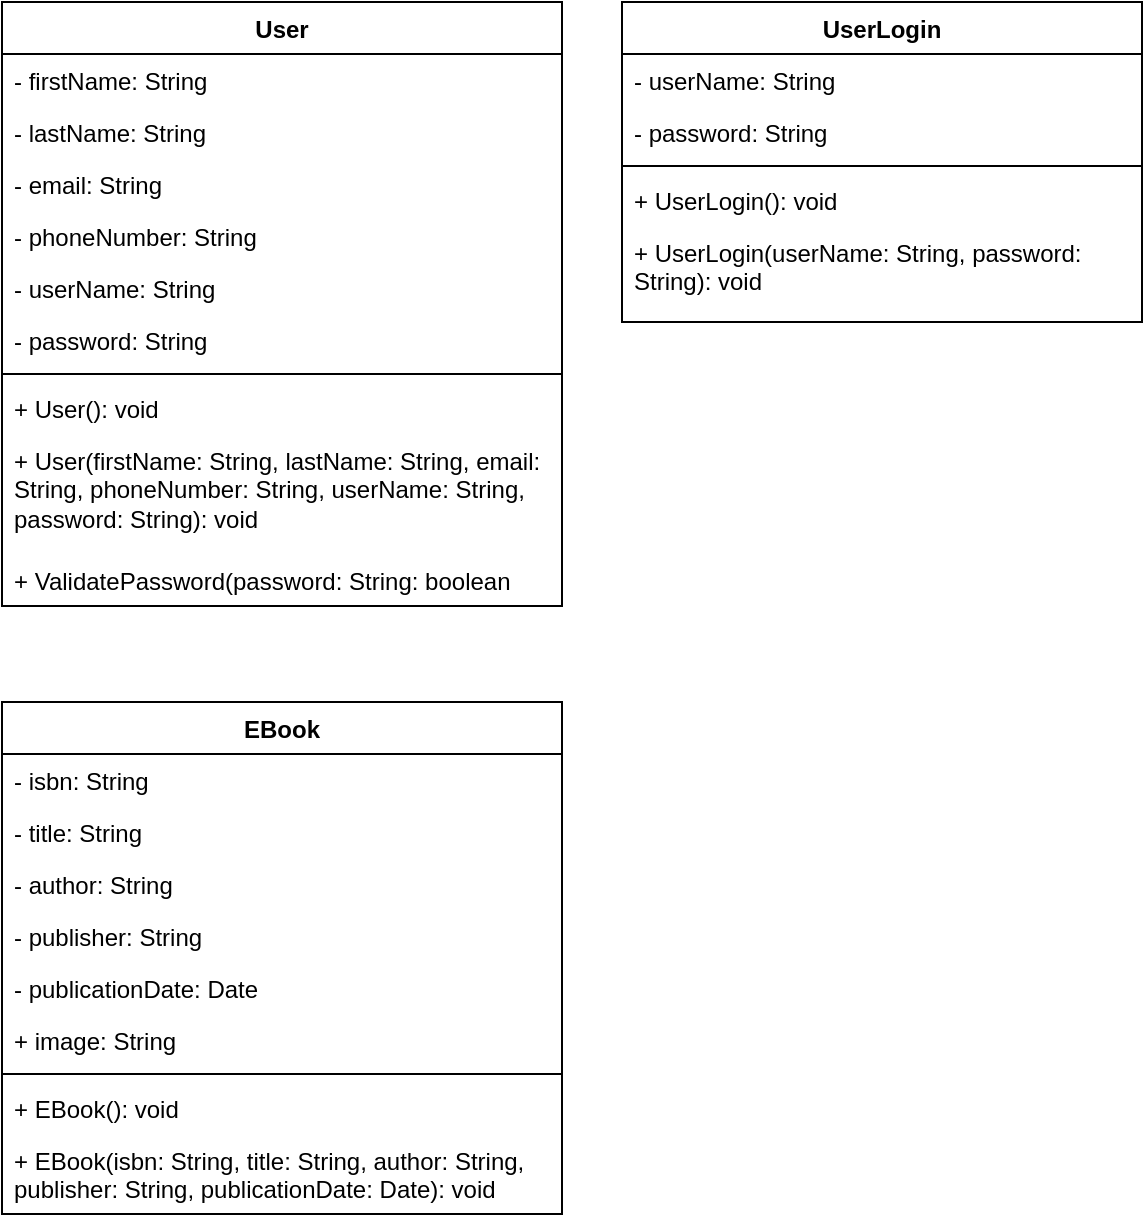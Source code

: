 <mxfile version="13.3.5" type="device"><diagram id="CsEmQeFi3ZU6JV3nyDt-" name="Page-1"><mxGraphModel dx="1086" dy="806" grid="1" gridSize="10" guides="1" tooltips="1" connect="1" arrows="1" fold="1" page="1" pageScale="1" pageWidth="850" pageHeight="1100" math="0" shadow="0"><root><mxCell id="0"/><mxCell id="1" parent="0"/><mxCell id="-0IanYaeoIFGQ1_7Yghv-1" value="User" style="swimlane;fontStyle=1;align=center;verticalAlign=top;childLayout=stackLayout;horizontal=1;startSize=26;horizontalStack=0;resizeParent=1;resizeParentMax=0;resizeLast=0;collapsible=1;marginBottom=0;" parent="1" vertex="1"><mxGeometry x="70" y="60" width="280" height="302" as="geometry"/></mxCell><mxCell id="-0IanYaeoIFGQ1_7Yghv-2" value="- firstName: String" style="text;strokeColor=none;fillColor=none;align=left;verticalAlign=top;spacingLeft=4;spacingRight=4;overflow=hidden;rotatable=0;points=[[0,0.5],[1,0.5]];portConstraint=eastwest;" parent="-0IanYaeoIFGQ1_7Yghv-1" vertex="1"><mxGeometry y="26" width="280" height="26" as="geometry"/></mxCell><mxCell id="-0IanYaeoIFGQ1_7Yghv-5" value="- lastName: String" style="text;strokeColor=none;fillColor=none;align=left;verticalAlign=top;spacingLeft=4;spacingRight=4;overflow=hidden;rotatable=0;points=[[0,0.5],[1,0.5]];portConstraint=eastwest;" parent="-0IanYaeoIFGQ1_7Yghv-1" vertex="1"><mxGeometry y="52" width="280" height="26" as="geometry"/></mxCell><mxCell id="-0IanYaeoIFGQ1_7Yghv-6" value="- email: String" style="text;strokeColor=none;fillColor=none;align=left;verticalAlign=top;spacingLeft=4;spacingRight=4;overflow=hidden;rotatable=0;points=[[0,0.5],[1,0.5]];portConstraint=eastwest;" parent="-0IanYaeoIFGQ1_7Yghv-1" vertex="1"><mxGeometry y="78" width="280" height="26" as="geometry"/></mxCell><mxCell id="-0IanYaeoIFGQ1_7Yghv-7" value="- phoneNumber: String" style="text;strokeColor=none;fillColor=none;align=left;verticalAlign=top;spacingLeft=4;spacingRight=4;overflow=hidden;rotatable=0;points=[[0,0.5],[1,0.5]];portConstraint=eastwest;" parent="-0IanYaeoIFGQ1_7Yghv-1" vertex="1"><mxGeometry y="104" width="280" height="26" as="geometry"/></mxCell><mxCell id="-0IanYaeoIFGQ1_7Yghv-8" value="- userName: String" style="text;strokeColor=none;fillColor=none;align=left;verticalAlign=top;spacingLeft=4;spacingRight=4;overflow=hidden;rotatable=0;points=[[0,0.5],[1,0.5]];portConstraint=eastwest;" parent="-0IanYaeoIFGQ1_7Yghv-1" vertex="1"><mxGeometry y="130" width="280" height="26" as="geometry"/></mxCell><mxCell id="-0IanYaeoIFGQ1_7Yghv-9" value="- password: String" style="text;strokeColor=none;fillColor=none;align=left;verticalAlign=top;spacingLeft=4;spacingRight=4;overflow=hidden;rotatable=0;points=[[0,0.5],[1,0.5]];portConstraint=eastwest;" parent="-0IanYaeoIFGQ1_7Yghv-1" vertex="1"><mxGeometry y="156" width="280" height="26" as="geometry"/></mxCell><mxCell id="-0IanYaeoIFGQ1_7Yghv-3" value="" style="line;strokeWidth=1;fillColor=none;align=left;verticalAlign=middle;spacingTop=-1;spacingLeft=3;spacingRight=3;rotatable=0;labelPosition=right;points=[];portConstraint=eastwest;" parent="-0IanYaeoIFGQ1_7Yghv-1" vertex="1"><mxGeometry y="182" width="280" height="8" as="geometry"/></mxCell><mxCell id="-0IanYaeoIFGQ1_7Yghv-10" value="+ User(): void" style="text;strokeColor=none;fillColor=none;align=left;verticalAlign=top;spacingLeft=4;spacingRight=4;overflow=hidden;rotatable=0;points=[[0,0.5],[1,0.5]];portConstraint=eastwest;" parent="-0IanYaeoIFGQ1_7Yghv-1" vertex="1"><mxGeometry y="190" width="280" height="26" as="geometry"/></mxCell><mxCell id="-0IanYaeoIFGQ1_7Yghv-4" value="+ User(firstName: String, lastName: String, email: String, phoneNumber: String, userName: String, password: String): void" style="text;strokeColor=none;fillColor=none;align=left;verticalAlign=top;spacingLeft=4;spacingRight=4;overflow=hidden;rotatable=0;points=[[0,0.5],[1,0.5]];portConstraint=eastwest;whiteSpace=wrap;" parent="-0IanYaeoIFGQ1_7Yghv-1" vertex="1"><mxGeometry y="216" width="280" height="60" as="geometry"/></mxCell><mxCell id="aS3d-wL7XhQLamnEeDyg-1" value="+ ValidatePassword(password: String: boolean" style="text;strokeColor=none;fillColor=none;align=left;verticalAlign=top;spacingLeft=4;spacingRight=4;overflow=hidden;rotatable=0;points=[[0,0.5],[1,0.5]];portConstraint=eastwest;" parent="-0IanYaeoIFGQ1_7Yghv-1" vertex="1"><mxGeometry y="276" width="280" height="26" as="geometry"/></mxCell><mxCell id="aS3d-wL7XhQLamnEeDyg-2" value="UserLogin" style="swimlane;fontStyle=1;align=center;verticalAlign=top;childLayout=stackLayout;horizontal=1;startSize=26;horizontalStack=0;resizeParent=1;resizeParentMax=0;resizeLast=0;collapsible=1;marginBottom=0;" parent="1" vertex="1"><mxGeometry x="380" y="60" width="260" height="160" as="geometry"/></mxCell><mxCell id="aS3d-wL7XhQLamnEeDyg-3" value="- userName: String" style="text;strokeColor=none;fillColor=none;align=left;verticalAlign=top;spacingLeft=4;spacingRight=4;overflow=hidden;rotatable=0;points=[[0,0.5],[1,0.5]];portConstraint=eastwest;" parent="aS3d-wL7XhQLamnEeDyg-2" vertex="1"><mxGeometry y="26" width="260" height="26" as="geometry"/></mxCell><mxCell id="aS3d-wL7XhQLamnEeDyg-6" value="- password: String" style="text;strokeColor=none;fillColor=none;align=left;verticalAlign=top;spacingLeft=4;spacingRight=4;overflow=hidden;rotatable=0;points=[[0,0.5],[1,0.5]];portConstraint=eastwest;" parent="aS3d-wL7XhQLamnEeDyg-2" vertex="1"><mxGeometry y="52" width="260" height="26" as="geometry"/></mxCell><mxCell id="aS3d-wL7XhQLamnEeDyg-4" value="" style="line;strokeWidth=1;fillColor=none;align=left;verticalAlign=middle;spacingTop=-1;spacingLeft=3;spacingRight=3;rotatable=0;labelPosition=right;points=[];portConstraint=eastwest;" parent="aS3d-wL7XhQLamnEeDyg-2" vertex="1"><mxGeometry y="78" width="260" height="8" as="geometry"/></mxCell><mxCell id="aS3d-wL7XhQLamnEeDyg-5" value="+ UserLogin(): void" style="text;strokeColor=none;fillColor=none;align=left;verticalAlign=top;spacingLeft=4;spacingRight=4;overflow=hidden;rotatable=0;points=[[0,0.5],[1,0.5]];portConstraint=eastwest;" parent="aS3d-wL7XhQLamnEeDyg-2" vertex="1"><mxGeometry y="86" width="260" height="26" as="geometry"/></mxCell><mxCell id="aS3d-wL7XhQLamnEeDyg-8" value="+ UserLogin(userName: String, password: String): void" style="text;strokeColor=none;fillColor=none;align=left;verticalAlign=top;spacingLeft=4;spacingRight=4;overflow=hidden;rotatable=0;points=[[0,0.5],[1,0.5]];portConstraint=eastwest;whiteSpace=wrap;" parent="aS3d-wL7XhQLamnEeDyg-2" vertex="1"><mxGeometry y="112" width="260" height="48" as="geometry"/></mxCell><mxCell id="hHL8aJqS23-WJOwq8Sj6-5" value="EBook" style="swimlane;fontStyle=1;align=center;verticalAlign=top;childLayout=stackLayout;horizontal=1;startSize=26;horizontalStack=0;resizeParent=1;resizeParentMax=0;resizeLast=0;collapsible=1;marginBottom=0;" parent="1" vertex="1"><mxGeometry x="70" y="410" width="280" height="256" as="geometry"/></mxCell><mxCell id="hHL8aJqS23-WJOwq8Sj6-6" value="- isbn: String" style="text;strokeColor=none;fillColor=none;align=left;verticalAlign=top;spacingLeft=4;spacingRight=4;overflow=hidden;rotatable=0;points=[[0,0.5],[1,0.5]];portConstraint=eastwest;" parent="hHL8aJqS23-WJOwq8Sj6-5" vertex="1"><mxGeometry y="26" width="280" height="26" as="geometry"/></mxCell><mxCell id="hHL8aJqS23-WJOwq8Sj6-7" value="- title: String" style="text;strokeColor=none;fillColor=none;align=left;verticalAlign=top;spacingLeft=4;spacingRight=4;overflow=hidden;rotatable=0;points=[[0,0.5],[1,0.5]];portConstraint=eastwest;" parent="hHL8aJqS23-WJOwq8Sj6-5" vertex="1"><mxGeometry y="52" width="280" height="26" as="geometry"/></mxCell><mxCell id="hHL8aJqS23-WJOwq8Sj6-8" value="- author: String" style="text;strokeColor=none;fillColor=none;align=left;verticalAlign=top;spacingLeft=4;spacingRight=4;overflow=hidden;rotatable=0;points=[[0,0.5],[1,0.5]];portConstraint=eastwest;" parent="hHL8aJqS23-WJOwq8Sj6-5" vertex="1"><mxGeometry y="78" width="280" height="26" as="geometry"/></mxCell><mxCell id="hHL8aJqS23-WJOwq8Sj6-9" value="- publisher: String" style="text;strokeColor=none;fillColor=none;align=left;verticalAlign=top;spacingLeft=4;spacingRight=4;overflow=hidden;rotatable=0;points=[[0,0.5],[1,0.5]];portConstraint=eastwest;" parent="hHL8aJqS23-WJOwq8Sj6-5" vertex="1"><mxGeometry y="104" width="280" height="26" as="geometry"/></mxCell><mxCell id="hHL8aJqS23-WJOwq8Sj6-10" value="- publicationDate: Date" style="text;strokeColor=none;fillColor=none;align=left;verticalAlign=top;spacingLeft=4;spacingRight=4;overflow=hidden;rotatable=0;points=[[0,0.5],[1,0.5]];portConstraint=eastwest;" parent="hHL8aJqS23-WJOwq8Sj6-5" vertex="1"><mxGeometry y="130" width="280" height="26" as="geometry"/></mxCell><mxCell id="2kjjd2PpD660W7NbZiL_-1" value="+ image: String&#10;" style="text;strokeColor=none;fillColor=none;align=left;verticalAlign=top;spacingLeft=4;spacingRight=4;overflow=hidden;rotatable=0;points=[[0,0.5],[1,0.5]];portConstraint=eastwest;" parent="hHL8aJqS23-WJOwq8Sj6-5" vertex="1"><mxGeometry y="156" width="280" height="26" as="geometry"/></mxCell><mxCell id="hHL8aJqS23-WJOwq8Sj6-12" value="" style="line;strokeWidth=1;fillColor=none;align=left;verticalAlign=middle;spacingTop=-1;spacingLeft=3;spacingRight=3;rotatable=0;labelPosition=right;points=[];portConstraint=eastwest;" parent="hHL8aJqS23-WJOwq8Sj6-5" vertex="1"><mxGeometry y="182" width="280" height="8" as="geometry"/></mxCell><mxCell id="hHL8aJqS23-WJOwq8Sj6-13" value="+ EBook(): void" style="text;strokeColor=none;fillColor=none;align=left;verticalAlign=top;spacingLeft=4;spacingRight=4;overflow=hidden;rotatable=0;points=[[0,0.5],[1,0.5]];portConstraint=eastwest;" parent="hHL8aJqS23-WJOwq8Sj6-5" vertex="1"><mxGeometry y="190" width="280" height="26" as="geometry"/></mxCell><mxCell id="hHL8aJqS23-WJOwq8Sj6-14" value="+ EBook(isbn: String, title: String, author: String, publisher: String, publicationDate: Date): void" style="text;strokeColor=none;fillColor=none;align=left;verticalAlign=top;spacingLeft=4;spacingRight=4;overflow=hidden;rotatable=0;points=[[0,0.5],[1,0.5]];portConstraint=eastwest;whiteSpace=wrap;" parent="hHL8aJqS23-WJOwq8Sj6-5" vertex="1"><mxGeometry y="216" width="280" height="40" as="geometry"/></mxCell></root></mxGraphModel></diagram></mxfile>